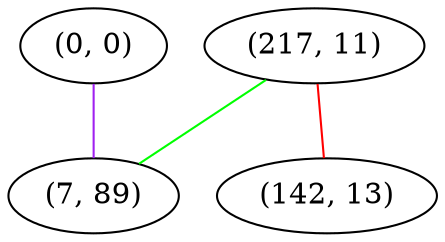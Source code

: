 graph "" {
"(0, 0)";
"(217, 11)";
"(142, 13)";
"(7, 89)";
"(0, 0)" -- "(7, 89)"  [color=purple, key=0, weight=4];
"(217, 11)" -- "(142, 13)"  [color=red, key=0, weight=1];
"(217, 11)" -- "(7, 89)"  [color=green, key=0, weight=2];
}

